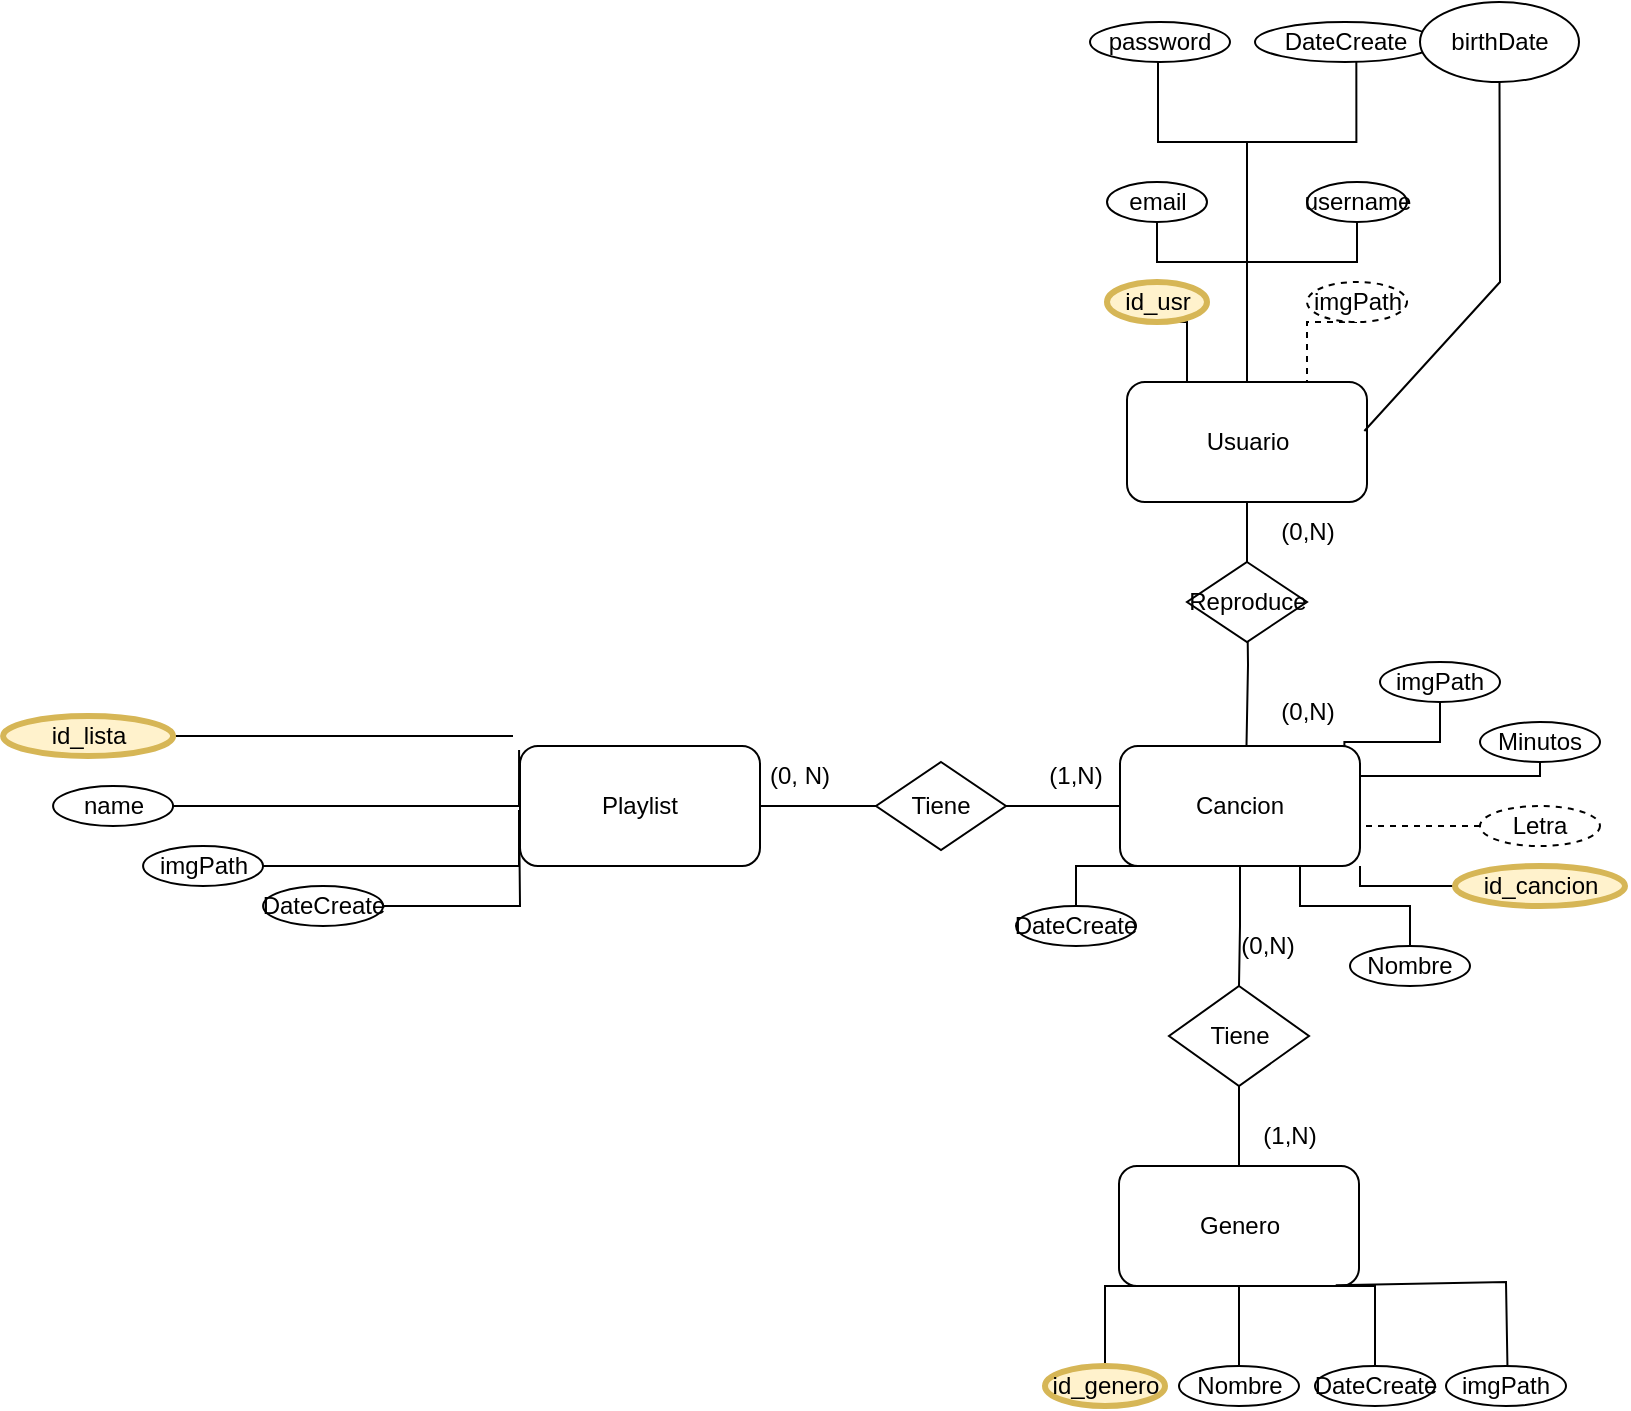 <mxfile version="26.1.0">
  <diagram name="Página-1" id="abZwQnz1N0Az5m2Itx17">
    <mxGraphModel dx="2378" dy="384" grid="1" gridSize="10" guides="1" tooltips="1" connect="1" arrows="1" fold="1" page="1" pageScale="1" pageWidth="827" pageHeight="1169" math="0" shadow="0">
      <root>
        <mxCell id="0" />
        <mxCell id="1" parent="0" />
        <mxCell id="0PBlV7BTAYtjHm_tiN_W-7" style="edgeStyle=orthogonalEdgeStyle;rounded=0;orthogonalLoop=1;jettySize=auto;html=1;exitX=0.5;exitY=1;exitDx=0;exitDy=0;entryX=0.5;entryY=0;entryDx=0;entryDy=0;endArrow=none;endFill=0;" parent="1" source="gQEX54q6l4UpiiUxfmsm-6" target="fEKvC-BK4tr_WDpha1cf-1" edge="1">
          <mxGeometry relative="1" as="geometry">
            <mxPoint x="-636.5" y="360" as="targetPoint" />
          </mxGeometry>
        </mxCell>
        <mxCell id="gQEX54q6l4UpiiUxfmsm-6" value="Usuario" style="rounded=1;whiteSpace=wrap;html=1;" parent="1" vertex="1">
          <mxGeometry x="-696.5" y="250" width="120" height="60" as="geometry" />
        </mxCell>
        <mxCell id="gQEX54q6l4UpiiUxfmsm-7" style="edgeStyle=orthogonalEdgeStyle;rounded=0;orthogonalLoop=1;jettySize=auto;html=1;exitX=0.5;exitY=1;exitDx=0;exitDy=0;entryX=0.25;entryY=0;entryDx=0;entryDy=0;endArrow=none;endFill=0;" parent="1" source="gQEX54q6l4UpiiUxfmsm-8" target="gQEX54q6l4UpiiUxfmsm-6" edge="1">
          <mxGeometry relative="1" as="geometry" />
        </mxCell>
        <mxCell id="gQEX54q6l4UpiiUxfmsm-8" value="id_usr" style="ellipse;whiteSpace=wrap;html=1;fillColor=#fff2cc;strokeColor=#d6b656;strokeWidth=3;" parent="1" vertex="1">
          <mxGeometry x="-706.5" y="200" width="50" height="20" as="geometry" />
        </mxCell>
        <mxCell id="gQEX54q6l4UpiiUxfmsm-9" style="edgeStyle=orthogonalEdgeStyle;rounded=0;orthogonalLoop=1;jettySize=auto;html=1;exitX=0.5;exitY=1;exitDx=0;exitDy=0;entryX=0.5;entryY=0;entryDx=0;entryDy=0;endArrow=none;endFill=0;" parent="1" source="gQEX54q6l4UpiiUxfmsm-10" target="gQEX54q6l4UpiiUxfmsm-6" edge="1">
          <mxGeometry relative="1" as="geometry">
            <Array as="points">
              <mxPoint x="-581.5" y="190" />
              <mxPoint x="-636.5" y="190" />
            </Array>
          </mxGeometry>
        </mxCell>
        <mxCell id="gQEX54q6l4UpiiUxfmsm-10" value="username" style="ellipse;whiteSpace=wrap;html=1;strokeWidth=1;" parent="1" vertex="1">
          <mxGeometry x="-606.5" y="150" width="50" height="20" as="geometry" />
        </mxCell>
        <mxCell id="gQEX54q6l4UpiiUxfmsm-11" style="edgeStyle=orthogonalEdgeStyle;rounded=0;orthogonalLoop=1;jettySize=auto;html=1;exitX=0.5;exitY=1;exitDx=0;exitDy=0;entryX=0.75;entryY=0;entryDx=0;entryDy=0;endArrow=none;endFill=0;dashed=1;" parent="1" source="gQEX54q6l4UpiiUxfmsm-12" target="gQEX54q6l4UpiiUxfmsm-6" edge="1">
          <mxGeometry relative="1" as="geometry" />
        </mxCell>
        <mxCell id="gQEX54q6l4UpiiUxfmsm-12" value="imgPath" style="ellipse;whiteSpace=wrap;html=1;strokeWidth=1;dashed=1;" parent="1" vertex="1">
          <mxGeometry x="-606.5" y="200" width="50" height="20" as="geometry" />
        </mxCell>
        <mxCell id="gQEX54q6l4UpiiUxfmsm-15" style="edgeStyle=orthogonalEdgeStyle;rounded=0;orthogonalLoop=1;jettySize=auto;html=1;exitX=0.5;exitY=1;exitDx=0;exitDy=0;entryX=0.5;entryY=0;entryDx=0;entryDy=0;endArrow=none;endFill=0;" parent="1" source="gQEX54q6l4UpiiUxfmsm-16" target="gQEX54q6l4UpiiUxfmsm-6" edge="1">
          <mxGeometry relative="1" as="geometry">
            <Array as="points">
              <mxPoint x="-681.5" y="190" />
              <mxPoint x="-636.5" y="190" />
            </Array>
          </mxGeometry>
        </mxCell>
        <mxCell id="gQEX54q6l4UpiiUxfmsm-16" value="email" style="ellipse;whiteSpace=wrap;html=1;strokeWidth=1;" parent="1" vertex="1">
          <mxGeometry x="-706.5" y="150" width="50" height="20" as="geometry" />
        </mxCell>
        <mxCell id="gQEX54q6l4UpiiUxfmsm-17" style="edgeStyle=orthogonalEdgeStyle;rounded=0;orthogonalLoop=1;jettySize=auto;html=1;exitX=0.5;exitY=1;exitDx=0;exitDy=0;entryX=0.5;entryY=0;entryDx=0;entryDy=0;endArrow=none;endFill=0;" parent="1" target="gQEX54q6l4UpiiUxfmsm-6" edge="1" source="gQEX54q6l4UpiiUxfmsm-18">
          <mxGeometry relative="1" as="geometry">
            <Array as="points">
              <mxPoint x="-681" y="90" />
              <mxPoint x="-681" y="130" />
              <mxPoint x="-636" y="130" />
            </Array>
            <mxPoint x="-681.5" y="60.0" as="sourcePoint" />
          </mxGeometry>
        </mxCell>
        <mxCell id="gQEX54q6l4UpiiUxfmsm-18" value="password" style="ellipse;whiteSpace=wrap;html=1;strokeWidth=1;" parent="1" vertex="1">
          <mxGeometry x="-715" y="70" width="70" height="20" as="geometry" />
        </mxCell>
        <mxCell id="gQEX54q6l4UpiiUxfmsm-21" style="edgeStyle=orthogonalEdgeStyle;rounded=0;orthogonalLoop=1;jettySize=auto;html=1;exitX=0.563;exitY=0.936;exitDx=0;exitDy=0;entryX=0.5;entryY=0;entryDx=0;entryDy=0;endArrow=none;endFill=0;exitPerimeter=0;" parent="1" target="gQEX54q6l4UpiiUxfmsm-6" edge="1" source="gQEX54q6l4UpiiUxfmsm-22">
          <mxGeometry relative="1" as="geometry">
            <Array as="points">
              <mxPoint x="-582" y="130" />
              <mxPoint x="-636" y="130" />
            </Array>
            <mxPoint x="-581.5" y="60.0" as="sourcePoint" />
          </mxGeometry>
        </mxCell>
        <mxCell id="gQEX54q6l4UpiiUxfmsm-22" value="DateCreate" style="ellipse;whiteSpace=wrap;html=1;strokeWidth=1;" parent="1" vertex="1">
          <mxGeometry x="-632.5" y="70" width="90" height="20" as="geometry" />
        </mxCell>
        <mxCell id="3kQIfu9kNb-oH4Inlywl-9" style="edgeStyle=orthogonalEdgeStyle;rounded=0;orthogonalLoop=1;jettySize=auto;html=1;exitX=1;exitY=0.5;exitDx=0;exitDy=0;entryX=0;entryY=0.5;entryDx=0;entryDy=0;endArrow=none;endFill=0;" parent="1" source="gQEX54q6l4UpiiUxfmsm-51" target="3kQIfu9kNb-oH4Inlywl-7" edge="1">
          <mxGeometry relative="1" as="geometry" />
        </mxCell>
        <mxCell id="gQEX54q6l4UpiiUxfmsm-51" value="Playlist" style="rounded=1;whiteSpace=wrap;html=1;" parent="1" vertex="1">
          <mxGeometry x="-1000" y="432" width="120" height="60" as="geometry" />
        </mxCell>
        <mxCell id="gQEX54q6l4UpiiUxfmsm-98" style="edgeStyle=orthogonalEdgeStyle;rounded=0;orthogonalLoop=1;jettySize=auto;html=1;entryX=0.5;entryY=0;entryDx=0;entryDy=0;endArrow=none;endFill=0;" parent="1" source="gQEX54q6l4UpiiUxfmsm-53" target="gQEX54q6l4UpiiUxfmsm-97" edge="1">
          <mxGeometry relative="1" as="geometry" />
        </mxCell>
        <mxCell id="HJFNkIE9E237Pmig1SJd-1" style="edgeStyle=orthogonalEdgeStyle;rounded=0;orthogonalLoop=1;jettySize=auto;html=1;exitX=1;exitY=0.25;exitDx=0;exitDy=0;entryX=0.5;entryY=1;entryDx=0;entryDy=0;endArrow=none;endFill=0;" parent="1" source="gQEX54q6l4UpiiUxfmsm-53" target="gQEX54q6l4UpiiUxfmsm-82" edge="1">
          <mxGeometry relative="1" as="geometry">
            <Array as="points">
              <mxPoint x="-490" y="447" />
            </Array>
          </mxGeometry>
        </mxCell>
        <mxCell id="gQEX54q6l4UpiiUxfmsm-53" value="Cancion" style="rounded=1;whiteSpace=wrap;html=1;" parent="1" vertex="1">
          <mxGeometry x="-700" y="432" width="120" height="60" as="geometry" />
        </mxCell>
        <mxCell id="0PBlV7BTAYtjHm_tiN_W-31" style="edgeStyle=orthogonalEdgeStyle;rounded=0;orthogonalLoop=1;jettySize=auto;html=1;exitX=1;exitY=0.5;exitDx=0;exitDy=0;endArrow=none;endFill=0;" parent="1" source="gQEX54q6l4UpiiUxfmsm-64" edge="1">
          <mxGeometry relative="1" as="geometry">
            <Array as="points">
              <mxPoint x="-1003.46" y="427" />
            </Array>
            <mxPoint x="-1003.46" y="427" as="targetPoint" />
          </mxGeometry>
        </mxCell>
        <mxCell id="gQEX54q6l4UpiiUxfmsm-64" value="id_lista" style="ellipse;whiteSpace=wrap;html=1;fillColor=#fff2cc;strokeColor=#d6b656;strokeWidth=3;" parent="1" vertex="1">
          <mxGeometry x="-1258.46" y="417" width="85" height="20" as="geometry" />
        </mxCell>
        <mxCell id="3kQIfu9kNb-oH4Inlywl-2" style="edgeStyle=orthogonalEdgeStyle;rounded=0;orthogonalLoop=1;jettySize=auto;html=1;exitX=1;exitY=0.5;exitDx=0;exitDy=0;entryX=0;entryY=1;entryDx=0;entryDy=0;endArrow=none;endFill=0;" parent="1" source="gQEX54q6l4UpiiUxfmsm-68" edge="1">
          <mxGeometry relative="1" as="geometry">
            <Array as="points">
              <mxPoint x="-1000.46" y="492" />
            </Array>
            <mxPoint x="-1000.46" y="464" as="targetPoint" />
          </mxGeometry>
        </mxCell>
        <mxCell id="gQEX54q6l4UpiiUxfmsm-68" value="imgPath" style="ellipse;whiteSpace=wrap;html=1;strokeWidth=1;" parent="1" vertex="1">
          <mxGeometry x="-1188.46" y="482" width="60" height="20" as="geometry" />
        </mxCell>
        <mxCell id="gQEX54q6l4UpiiUxfmsm-75" style="edgeStyle=orthogonalEdgeStyle;rounded=0;orthogonalLoop=1;jettySize=auto;html=1;entryX=1;entryY=1;entryDx=0;entryDy=0;endArrow=none;endFill=0;dashed=1;exitX=0;exitY=0.5;exitDx=0;exitDy=0;" parent="1" source="gQEX54q6l4UpiiUxfmsm-69" edge="1">
          <mxGeometry relative="1" as="geometry">
            <mxPoint x="-400" y="477" as="sourcePoint" />
            <mxPoint x="-580" y="477" as="targetPoint" />
            <Array as="points">
              <mxPoint x="-580" y="472" />
            </Array>
          </mxGeometry>
        </mxCell>
        <mxCell id="gQEX54q6l4UpiiUxfmsm-69" value="Letra" style="ellipse;whiteSpace=wrap;html=1;strokeWidth=1;dashed=1;" parent="1" vertex="1">
          <mxGeometry x="-520" y="462" width="60" height="20" as="geometry" />
        </mxCell>
        <mxCell id="gQEX54q6l4UpiiUxfmsm-85" style="edgeStyle=orthogonalEdgeStyle;rounded=0;orthogonalLoop=1;jettySize=auto;html=1;exitX=1;exitY=0.5;exitDx=0;exitDy=0;endArrow=none;endFill=0;entryX=0;entryY=0.5;entryDx=0;entryDy=0;" parent="1" source="gQEX54q6l4UpiiUxfmsm-80" edge="1">
          <mxGeometry relative="1" as="geometry">
            <mxPoint x="-1000.46" y="434" as="targetPoint" />
            <Array as="points">
              <mxPoint x="-1000.46" y="462" />
            </Array>
          </mxGeometry>
        </mxCell>
        <mxCell id="gQEX54q6l4UpiiUxfmsm-80" value="name" style="ellipse;whiteSpace=wrap;html=1;strokeWidth=1;" parent="1" vertex="1">
          <mxGeometry x="-1233.46" y="452" width="60" height="20" as="geometry" />
        </mxCell>
        <mxCell id="3kQIfu9kNb-oH4Inlywl-3" style="edgeStyle=orthogonalEdgeStyle;rounded=0;orthogonalLoop=1;jettySize=auto;html=1;exitX=1;exitY=0.5;exitDx=0;exitDy=0;entryX=0;entryY=1;entryDx=0;entryDy=0;endArrow=none;endFill=0;" parent="1" source="gQEX54q6l4UpiiUxfmsm-81" edge="1">
          <mxGeometry relative="1" as="geometry">
            <mxPoint x="-1000.46" y="464" as="targetPoint" />
          </mxGeometry>
        </mxCell>
        <mxCell id="gQEX54q6l4UpiiUxfmsm-81" value="DateCreate" style="ellipse;whiteSpace=wrap;html=1;strokeWidth=1;" parent="1" vertex="1">
          <mxGeometry x="-1128.46" y="502" width="60" height="20" as="geometry" />
        </mxCell>
        <mxCell id="gQEX54q6l4UpiiUxfmsm-82" value="Minutos" style="ellipse;whiteSpace=wrap;html=1;strokeWidth=1;" parent="1" vertex="1">
          <mxGeometry x="-520" y="420" width="60" height="20" as="geometry" />
        </mxCell>
        <mxCell id="gQEX54q6l4UpiiUxfmsm-90" value="Genero" style="rounded=1;whiteSpace=wrap;html=1;" parent="1" vertex="1">
          <mxGeometry x="-700.5" y="642" width="120" height="60" as="geometry" />
        </mxCell>
        <mxCell id="gQEX54q6l4UpiiUxfmsm-91" style="edgeStyle=orthogonalEdgeStyle;rounded=0;orthogonalLoop=1;jettySize=auto;html=1;exitX=0.5;exitY=0;exitDx=0;exitDy=0;entryX=0.75;entryY=1;entryDx=0;entryDy=0;endArrow=none;endFill=0;" parent="1" source="gQEX54q6l4UpiiUxfmsm-92" target="gQEX54q6l4UpiiUxfmsm-90" edge="1">
          <mxGeometry relative="1" as="geometry">
            <Array as="points">
              <mxPoint x="-572.5" y="702" />
            </Array>
          </mxGeometry>
        </mxCell>
        <mxCell id="gQEX54q6l4UpiiUxfmsm-92" value="DateCreate" style="ellipse;whiteSpace=wrap;html=1;strokeWidth=1;" parent="1" vertex="1">
          <mxGeometry x="-602.5" y="742" width="60" height="20" as="geometry" />
        </mxCell>
        <mxCell id="gQEX54q6l4UpiiUxfmsm-93" style="edgeStyle=orthogonalEdgeStyle;rounded=0;orthogonalLoop=1;jettySize=auto;html=1;exitX=0.5;exitY=0;exitDx=0;exitDy=0;entryX=0.5;entryY=1;entryDx=0;entryDy=0;endArrow=none;endFill=0;" parent="1" source="gQEX54q6l4UpiiUxfmsm-94" target="gQEX54q6l4UpiiUxfmsm-90" edge="1">
          <mxGeometry relative="1" as="geometry" />
        </mxCell>
        <mxCell id="gQEX54q6l4UpiiUxfmsm-94" value="Nombre" style="ellipse;whiteSpace=wrap;html=1;strokeWidth=1;" parent="1" vertex="1">
          <mxGeometry x="-670.5" y="742" width="60" height="20" as="geometry" />
        </mxCell>
        <mxCell id="gQEX54q6l4UpiiUxfmsm-95" style="edgeStyle=orthogonalEdgeStyle;rounded=0;orthogonalLoop=1;jettySize=auto;html=1;exitX=0.5;exitY=0;exitDx=0;exitDy=0;entryX=0.25;entryY=1;entryDx=0;entryDy=0;endArrow=none;endFill=0;" parent="1" source="gQEX54q6l4UpiiUxfmsm-96" target="gQEX54q6l4UpiiUxfmsm-90" edge="1">
          <mxGeometry relative="1" as="geometry">
            <Array as="points">
              <mxPoint x="-707.5" y="702" />
            </Array>
          </mxGeometry>
        </mxCell>
        <mxCell id="gQEX54q6l4UpiiUxfmsm-96" value="id_genero" style="ellipse;whiteSpace=wrap;html=1;fillColor=#fff2cc;strokeColor=#d6b656;strokeWidth=3;" parent="1" vertex="1">
          <mxGeometry x="-737.5" y="742" width="60" height="20" as="geometry" />
        </mxCell>
        <mxCell id="gQEX54q6l4UpiiUxfmsm-99" style="edgeStyle=orthogonalEdgeStyle;rounded=0;orthogonalLoop=1;jettySize=auto;html=1;exitX=0.5;exitY=1;exitDx=0;exitDy=0;entryX=0.5;entryY=0;entryDx=0;entryDy=0;endArrow=none;endFill=0;" parent="1" source="gQEX54q6l4UpiiUxfmsm-97" target="gQEX54q6l4UpiiUxfmsm-90" edge="1">
          <mxGeometry relative="1" as="geometry" />
        </mxCell>
        <mxCell id="gQEX54q6l4UpiiUxfmsm-97" value="Tiene" style="rhombus;whiteSpace=wrap;html=1;" parent="1" vertex="1">
          <mxGeometry x="-675.5" y="552" width="70" height="50" as="geometry" />
        </mxCell>
        <mxCell id="gQEX54q6l4UpiiUxfmsm-100" value="(1,N)" style="text;html=1;align=center;verticalAlign=middle;whiteSpace=wrap;rounded=0;" parent="1" vertex="1">
          <mxGeometry x="-645" y="612" width="60" height="30" as="geometry" />
        </mxCell>
        <mxCell id="gQEX54q6l4UpiiUxfmsm-101" value="(0,N)" style="text;html=1;align=center;verticalAlign=middle;whiteSpace=wrap;rounded=0;" parent="1" vertex="1">
          <mxGeometry x="-656.5" y="522" width="60" height="20" as="geometry" />
        </mxCell>
        <mxCell id="0PBlV7BTAYtjHm_tiN_W-26" value="(0,N)" style="text;html=1;align=center;verticalAlign=middle;whiteSpace=wrap;rounded=0;" parent="1" vertex="1">
          <mxGeometry x="-636" y="400" width="60" height="30" as="geometry" />
        </mxCell>
        <mxCell id="3kQIfu9kNb-oH4Inlywl-8" style="edgeStyle=orthogonalEdgeStyle;rounded=0;orthogonalLoop=1;jettySize=auto;html=1;exitX=1;exitY=0.5;exitDx=0;exitDy=0;entryX=0;entryY=0.5;entryDx=0;entryDy=0;endArrow=none;endFill=0;" parent="1" source="3kQIfu9kNb-oH4Inlywl-7" target="gQEX54q6l4UpiiUxfmsm-53" edge="1">
          <mxGeometry relative="1" as="geometry" />
        </mxCell>
        <mxCell id="3kQIfu9kNb-oH4Inlywl-7" value="Tiene" style="rhombus;whiteSpace=wrap;html=1;" parent="1" vertex="1">
          <mxGeometry x="-822" y="440" width="65" height="44" as="geometry" />
        </mxCell>
        <mxCell id="3kQIfu9kNb-oH4Inlywl-10" value="(1,N)" style="text;html=1;align=center;verticalAlign=middle;whiteSpace=wrap;rounded=0;" parent="1" vertex="1">
          <mxGeometry x="-752" y="432" width="60" height="30" as="geometry" />
        </mxCell>
        <mxCell id="3kQIfu9kNb-oH4Inlywl-11" value="(0, N)" style="text;html=1;align=center;verticalAlign=middle;whiteSpace=wrap;rounded=0;" parent="1" vertex="1">
          <mxGeometry x="-890" y="432" width="60" height="30" as="geometry" />
        </mxCell>
        <mxCell id="fEKvC-BK4tr_WDpha1cf-2" style="edgeStyle=orthogonalEdgeStyle;rounded=0;orthogonalLoop=1;jettySize=auto;html=1;exitX=0.5;exitY=1;exitDx=0;exitDy=0;entryX=0.527;entryY=0.004;entryDx=0;entryDy=0;endArrow=none;startFill=0;entryPerimeter=0;" parent="1" target="gQEX54q6l4UpiiUxfmsm-53" edge="1">
          <mxGeometry relative="1" as="geometry">
            <mxPoint x="-636.5" y="350" as="sourcePoint" />
            <mxPoint x="-636.0" y="430" as="targetPoint" />
          </mxGeometry>
        </mxCell>
        <mxCell id="fEKvC-BK4tr_WDpha1cf-1" value="Reproduce" style="rhombus;whiteSpace=wrap;html=1;" parent="1" vertex="1">
          <mxGeometry x="-666.5" y="340" width="60" height="40" as="geometry" />
        </mxCell>
        <mxCell id="fEKvC-BK4tr_WDpha1cf-3" value="(0,N)" style="text;html=1;align=center;verticalAlign=middle;whiteSpace=wrap;rounded=0;" parent="1" vertex="1">
          <mxGeometry x="-636.5" y="310" width="60" height="30" as="geometry" />
        </mxCell>
        <mxCell id="Oi3UFVG6_ky2xyvew6qk-2" value="birthDate" style="ellipse;whiteSpace=wrap;html=1;" parent="1" vertex="1">
          <mxGeometry x="-550" y="60" width="79.5" height="40" as="geometry" />
        </mxCell>
        <mxCell id="Oi3UFVG6_ky2xyvew6qk-3" value="" style="endArrow=none;html=1;rounded=0;entryX=0.5;entryY=1;entryDx=0;entryDy=0;exitX=0.989;exitY=0.408;exitDx=0;exitDy=0;exitPerimeter=0;" parent="1" source="gQEX54q6l4UpiiUxfmsm-6" target="Oi3UFVG6_ky2xyvew6qk-2" edge="1">
          <mxGeometry width="50" height="50" relative="1" as="geometry">
            <mxPoint x="-530" y="200" as="sourcePoint" />
            <mxPoint x="-480" y="150" as="targetPoint" />
            <Array as="points">
              <mxPoint x="-510" y="200" />
            </Array>
          </mxGeometry>
        </mxCell>
        <mxCell id="Oi3UFVG6_ky2xyvew6qk-13" style="edgeStyle=orthogonalEdgeStyle;rounded=0;orthogonalLoop=1;jettySize=auto;html=1;exitX=0;exitY=0.5;exitDx=0;exitDy=0;entryX=1;entryY=1;entryDx=0;entryDy=0;endArrow=none;startFill=0;" parent="1" source="Oi3UFVG6_ky2xyvew6qk-5" target="gQEX54q6l4UpiiUxfmsm-53" edge="1">
          <mxGeometry relative="1" as="geometry">
            <Array as="points">
              <mxPoint x="-580" y="502" />
            </Array>
          </mxGeometry>
        </mxCell>
        <mxCell id="Oi3UFVG6_ky2xyvew6qk-5" value="id_cancion" style="ellipse;whiteSpace=wrap;html=1;fillColor=#fff2cc;strokeColor=#d6b656;strokeWidth=3;" parent="1" vertex="1">
          <mxGeometry x="-532.5" y="492" width="85" height="20" as="geometry" />
        </mxCell>
        <mxCell id="Oi3UFVG6_ky2xyvew6qk-6" value="imgPath" style="ellipse;whiteSpace=wrap;html=1;strokeWidth=1;" parent="1" vertex="1">
          <mxGeometry x="-570" y="390" width="60" height="20" as="geometry" />
        </mxCell>
        <mxCell id="Oi3UFVG6_ky2xyvew6qk-15" style="edgeStyle=orthogonalEdgeStyle;rounded=0;orthogonalLoop=1;jettySize=auto;html=1;exitX=0.5;exitY=0;exitDx=0;exitDy=0;entryX=0.75;entryY=1;entryDx=0;entryDy=0;endArrow=none;startFill=0;" parent="1" source="Oi3UFVG6_ky2xyvew6qk-7" target="gQEX54q6l4UpiiUxfmsm-53" edge="1">
          <mxGeometry relative="1" as="geometry" />
        </mxCell>
        <mxCell id="Oi3UFVG6_ky2xyvew6qk-7" value="Nombre" style="ellipse;whiteSpace=wrap;html=1;strokeWidth=1;" parent="1" vertex="1">
          <mxGeometry x="-585" y="532" width="60" height="20" as="geometry" />
        </mxCell>
        <mxCell id="Oi3UFVG6_ky2xyvew6qk-8" value="DateCreate" style="ellipse;whiteSpace=wrap;html=1;strokeWidth=1;" parent="1" vertex="1">
          <mxGeometry x="-752" y="512" width="60" height="20" as="geometry" />
        </mxCell>
        <mxCell id="Oi3UFVG6_ky2xyvew6qk-14" style="edgeStyle=orthogonalEdgeStyle;rounded=0;orthogonalLoop=1;jettySize=auto;html=1;exitX=0.5;exitY=0;exitDx=0;exitDy=0;entryX=0.223;entryY=0.99;entryDx=0;entryDy=0;entryPerimeter=0;endArrow=none;startFill=0;" parent="1" source="Oi3UFVG6_ky2xyvew6qk-8" target="gQEX54q6l4UpiiUxfmsm-53" edge="1">
          <mxGeometry relative="1" as="geometry" />
        </mxCell>
        <mxCell id="Oi3UFVG6_ky2xyvew6qk-16" style="edgeStyle=orthogonalEdgeStyle;rounded=0;orthogonalLoop=1;jettySize=auto;html=1;exitX=0.5;exitY=1;exitDx=0;exitDy=0;entryX=0.935;entryY=0.008;entryDx=0;entryDy=0;entryPerimeter=0;endArrow=none;startFill=0;" parent="1" source="Oi3UFVG6_ky2xyvew6qk-6" target="gQEX54q6l4UpiiUxfmsm-53" edge="1">
          <mxGeometry relative="1" as="geometry" />
        </mxCell>
        <mxCell id="Oi3UFVG6_ky2xyvew6qk-17" value="imgPath" style="ellipse;whiteSpace=wrap;html=1;strokeWidth=1;" parent="1" vertex="1">
          <mxGeometry x="-537" y="742" width="60" height="20" as="geometry" />
        </mxCell>
        <mxCell id="Oi3UFVG6_ky2xyvew6qk-18" value="" style="endArrow=none;html=1;rounded=0;entryX=0.512;entryY=-0.01;entryDx=0;entryDy=0;entryPerimeter=0;exitX=0.903;exitY=0.993;exitDx=0;exitDy=0;exitPerimeter=0;" parent="1" source="gQEX54q6l4UpiiUxfmsm-90" target="Oi3UFVG6_ky2xyvew6qk-17" edge="1">
          <mxGeometry width="50" height="50" relative="1" as="geometry">
            <mxPoint x="-507" y="700" as="sourcePoint" />
            <mxPoint x="-510" y="740" as="targetPoint" />
            <Array as="points">
              <mxPoint x="-507" y="700" />
            </Array>
          </mxGeometry>
        </mxCell>
      </root>
    </mxGraphModel>
  </diagram>
</mxfile>
